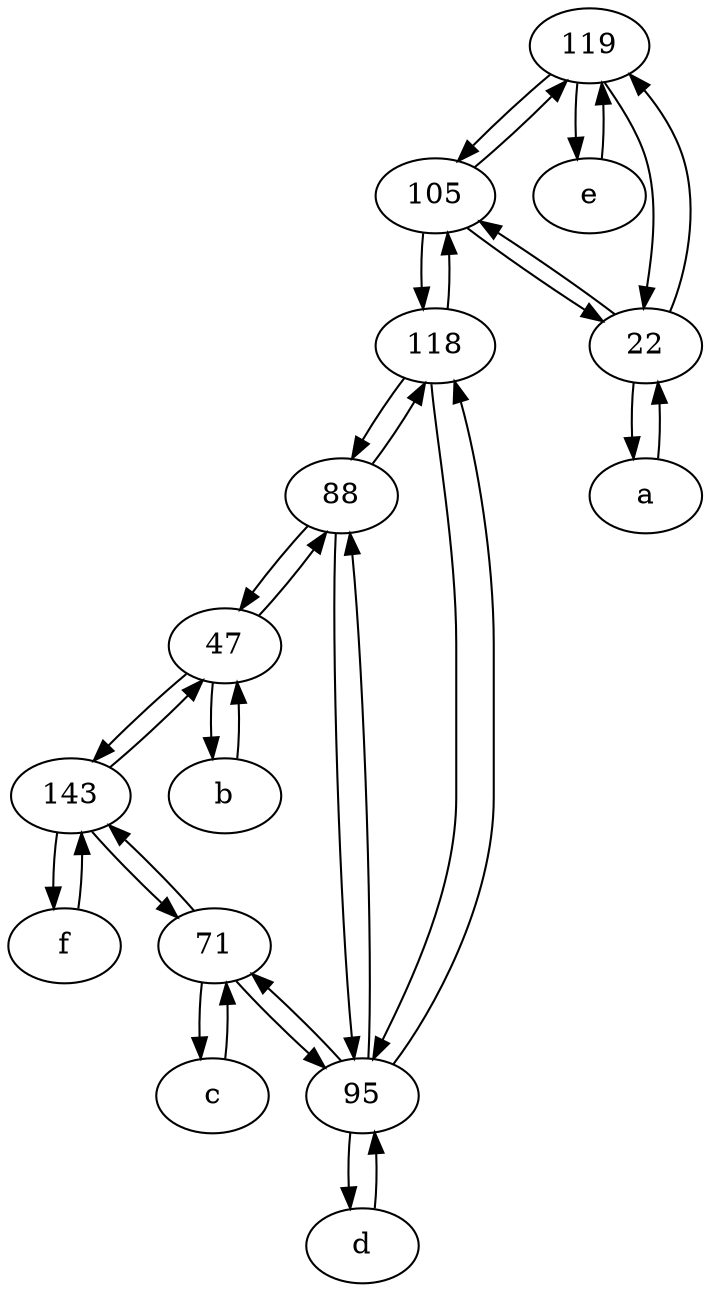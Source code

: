 digraph  {
	119;
	88;
	47;
	f [pos="15,45!"];
	143;
	95;
	a [pos="40,10!"];
	118;
	c [pos="20,10!"];
	105;
	b [pos="50,20!"];
	e [pos="30,50!"];
	22;
	71;
	d [pos="20,30!"];
	95 -> d;
	22 -> a;
	71 -> c;
	d -> 95;
	47 -> b;
	f -> 143;
	143 -> 47;
	e -> 119;
	118 -> 105;
	22 -> 119;
	119 -> 22;
	c -> 71;
	71 -> 143;
	118 -> 95;
	88 -> 118;
	88 -> 95;
	105 -> 22;
	105 -> 119;
	a -> 22;
	143 -> f;
	119 -> e;
	143 -> 71;
	95 -> 71;
	22 -> 105;
	105 -> 118;
	119 -> 105;
	47 -> 88;
	95 -> 88;
	47 -> 143;
	118 -> 88;
	88 -> 47;
	b -> 47;
	71 -> 95;
	95 -> 118;

	}